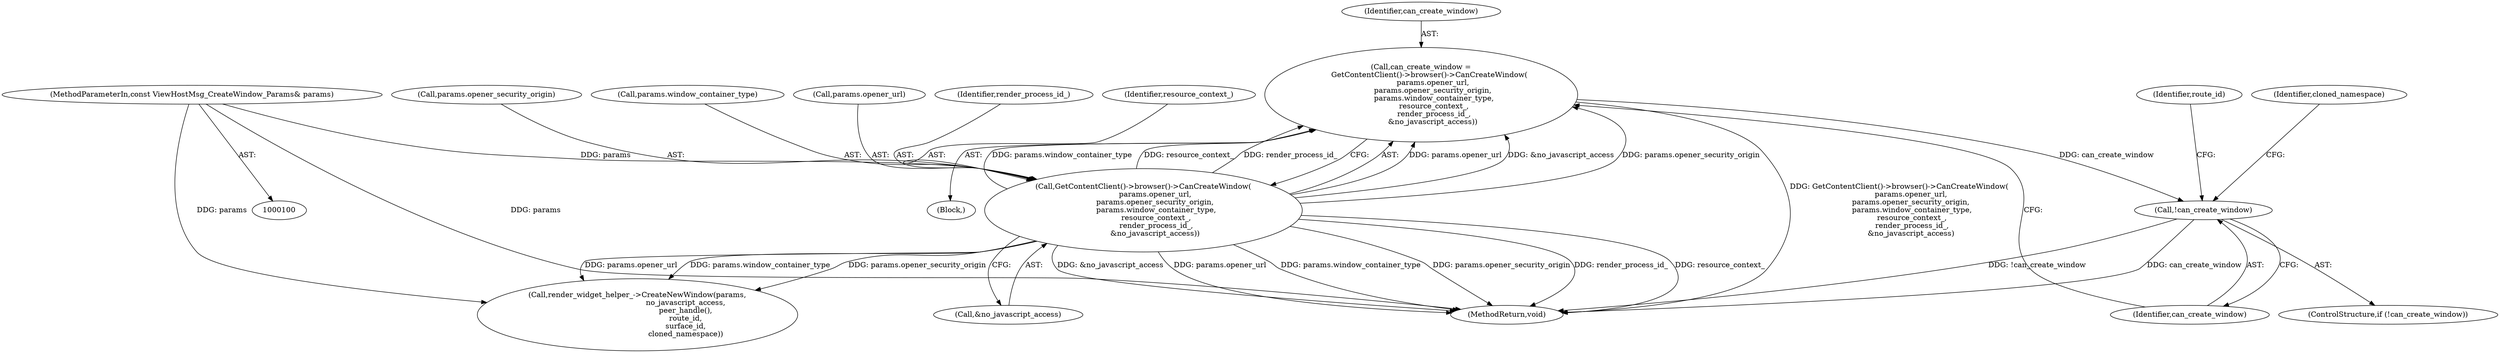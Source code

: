 digraph "0_Chrome_7f48b71cb22bb2fc9fcec2013e9eaff55381a43d@API" {
"1000108" [label="(Call,can_create_window =\n       GetContentClient()->browser()->CanCreateWindow(\n          params.opener_url,\n          params.opener_security_origin,\n           params.window_container_type,\n           resource_context_,\n           render_process_id_,\n          &no_javascript_access))"];
"1000110" [label="(Call,GetContentClient()->browser()->CanCreateWindow(\n          params.opener_url,\n          params.opener_security_origin,\n           params.window_container_type,\n           resource_context_,\n           render_process_id_,\n          &no_javascript_access))"];
"1000101" [label="(MethodParameterIn,const ViewHostMsg_CreateWindow_Params& params)"];
"1000125" [label="(Call,!can_create_window)"];
"1000114" [label="(Call,params.opener_security_origin)"];
"1000101" [label="(MethodParameterIn,const ViewHostMsg_CreateWindow_Params& params)"];
"1000146" [label="(Call,render_widget_helper_->CreateNewWindow(params,\n                                         no_javascript_access,\n                                         peer_handle(),\n                                         route_id,\n                                         surface_id,\n                                         cloned_namespace))"];
"1000122" [label="(Call,&no_javascript_access)"];
"1000117" [label="(Call,params.window_container_type)"];
"1000130" [label="(Identifier,route_id)"];
"1000105" [label="(Block,)"];
"1000139" [label="(Identifier,cloned_namespace)"];
"1000126" [label="(Identifier,can_create_window)"];
"1000110" [label="(Call,GetContentClient()->browser()->CanCreateWindow(\n          params.opener_url,\n          params.opener_security_origin,\n           params.window_container_type,\n           resource_context_,\n           render_process_id_,\n          &no_javascript_access))"];
"1000153" [label="(MethodReturn,void)"];
"1000111" [label="(Call,params.opener_url)"];
"1000108" [label="(Call,can_create_window =\n       GetContentClient()->browser()->CanCreateWindow(\n          params.opener_url,\n          params.opener_security_origin,\n           params.window_container_type,\n           resource_context_,\n           render_process_id_,\n          &no_javascript_access))"];
"1000125" [label="(Call,!can_create_window)"];
"1000109" [label="(Identifier,can_create_window)"];
"1000121" [label="(Identifier,render_process_id_)"];
"1000124" [label="(ControlStructure,if (!can_create_window))"];
"1000120" [label="(Identifier,resource_context_)"];
"1000108" -> "1000105"  [label="AST: "];
"1000108" -> "1000110"  [label="CFG: "];
"1000109" -> "1000108"  [label="AST: "];
"1000110" -> "1000108"  [label="AST: "];
"1000126" -> "1000108"  [label="CFG: "];
"1000108" -> "1000153"  [label="DDG: GetContentClient()->browser()->CanCreateWindow(\n          params.opener_url,\n          params.opener_security_origin,\n           params.window_container_type,\n           resource_context_,\n           render_process_id_,\n          &no_javascript_access)"];
"1000110" -> "1000108"  [label="DDG: params.opener_url"];
"1000110" -> "1000108"  [label="DDG: &no_javascript_access"];
"1000110" -> "1000108"  [label="DDG: params.opener_security_origin"];
"1000110" -> "1000108"  [label="DDG: params.window_container_type"];
"1000110" -> "1000108"  [label="DDG: resource_context_"];
"1000110" -> "1000108"  [label="DDG: render_process_id_"];
"1000108" -> "1000125"  [label="DDG: can_create_window"];
"1000110" -> "1000122"  [label="CFG: "];
"1000111" -> "1000110"  [label="AST: "];
"1000114" -> "1000110"  [label="AST: "];
"1000117" -> "1000110"  [label="AST: "];
"1000120" -> "1000110"  [label="AST: "];
"1000121" -> "1000110"  [label="AST: "];
"1000122" -> "1000110"  [label="AST: "];
"1000110" -> "1000153"  [label="DDG: params.window_container_type"];
"1000110" -> "1000153"  [label="DDG: params.opener_security_origin"];
"1000110" -> "1000153"  [label="DDG: render_process_id_"];
"1000110" -> "1000153"  [label="DDG: resource_context_"];
"1000110" -> "1000153"  [label="DDG: &no_javascript_access"];
"1000110" -> "1000153"  [label="DDG: params.opener_url"];
"1000101" -> "1000110"  [label="DDG: params"];
"1000110" -> "1000146"  [label="DDG: params.window_container_type"];
"1000110" -> "1000146"  [label="DDG: params.opener_security_origin"];
"1000110" -> "1000146"  [label="DDG: params.opener_url"];
"1000101" -> "1000100"  [label="AST: "];
"1000101" -> "1000153"  [label="DDG: params"];
"1000101" -> "1000146"  [label="DDG: params"];
"1000125" -> "1000124"  [label="AST: "];
"1000125" -> "1000126"  [label="CFG: "];
"1000126" -> "1000125"  [label="AST: "];
"1000130" -> "1000125"  [label="CFG: "];
"1000139" -> "1000125"  [label="CFG: "];
"1000125" -> "1000153"  [label="DDG: can_create_window"];
"1000125" -> "1000153"  [label="DDG: !can_create_window"];
}

